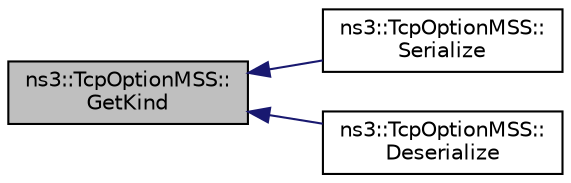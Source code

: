 digraph "ns3::TcpOptionMSS::GetKind"
{
  edge [fontname="Helvetica",fontsize="10",labelfontname="Helvetica",labelfontsize="10"];
  node [fontname="Helvetica",fontsize="10",shape=record];
  rankdir="LR";
  Node1 [label="ns3::TcpOptionMSS::\lGetKind",height=0.2,width=0.4,color="black", fillcolor="grey75", style="filled", fontcolor="black"];
  Node1 -> Node2 [dir="back",color="midnightblue",fontsize="10",style="solid"];
  Node2 [label="ns3::TcpOptionMSS::\lSerialize",height=0.2,width=0.4,color="black", fillcolor="white", style="filled",URL="$d6/dcc/classns3_1_1TcpOptionMSS.html#a215e1d74349d02e8673da02c96a81f1e",tooltip="Serialize the Option to a buffer iterator. "];
  Node1 -> Node3 [dir="back",color="midnightblue",fontsize="10",style="solid"];
  Node3 [label="ns3::TcpOptionMSS::\lDeserialize",height=0.2,width=0.4,color="black", fillcolor="white", style="filled",URL="$d6/dcc/classns3_1_1TcpOptionMSS.html#aafc8691aa9a68e058098f956bbac1f39",tooltip="Deserialize the Option from a buffer iterator. "];
}

